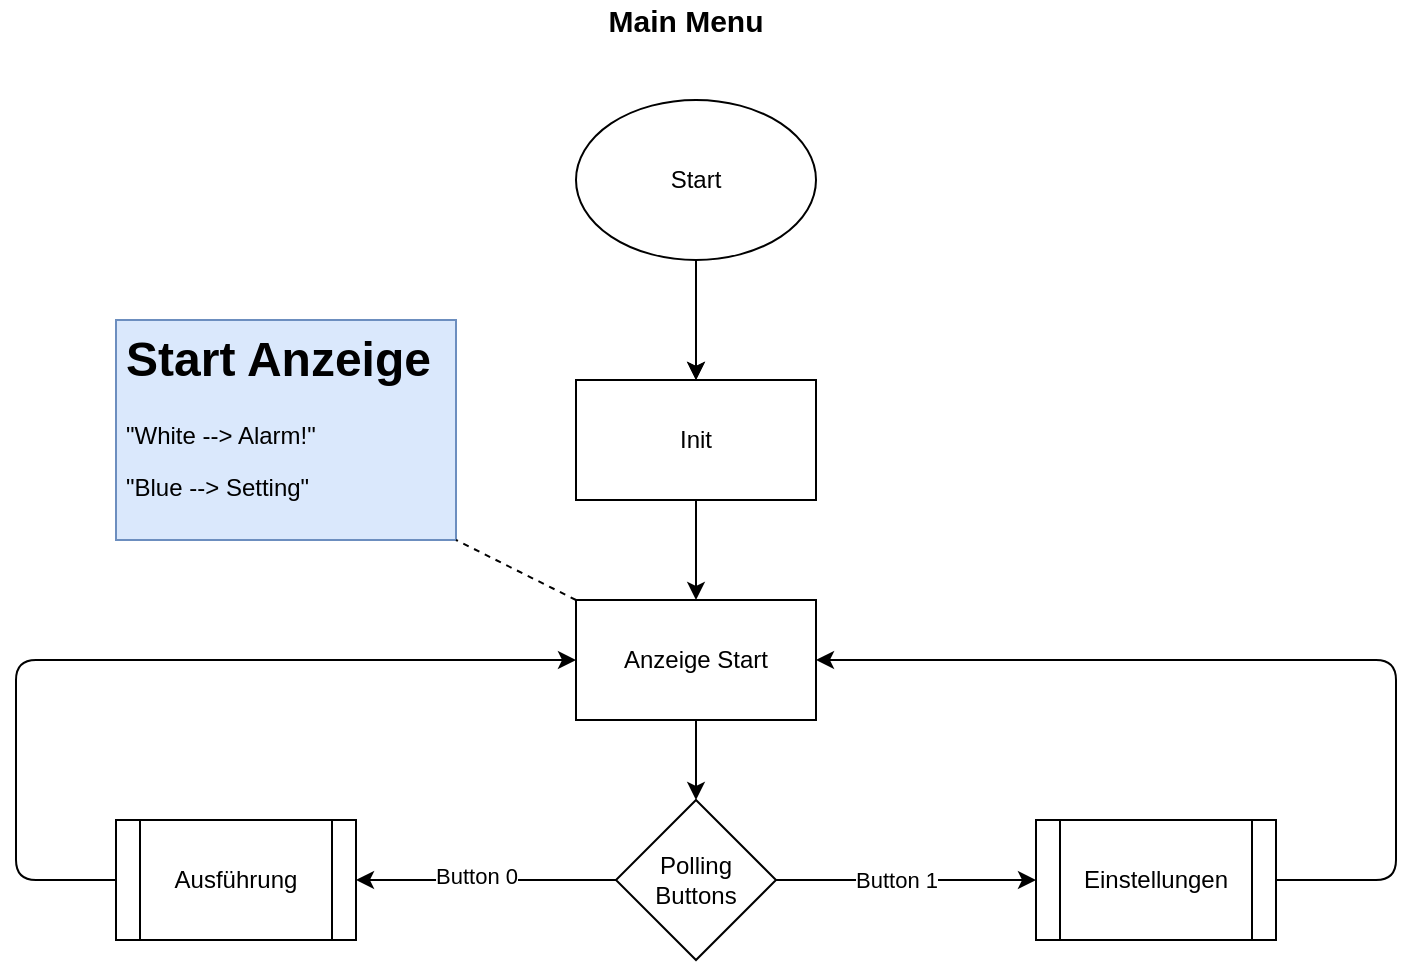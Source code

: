 <mxfile version="14.1.7" type="github" pages="3">
  <diagram id="rOT_2_1dodzJST7O1cHZ" name="Main Menu">
    <mxGraphModel dx="1550" dy="547" grid="1" gridSize="10" guides="1" tooltips="1" connect="1" arrows="1" fold="1" page="1" pageScale="1" pageWidth="827" pageHeight="1169" math="0" shadow="0">
      <root>
        <mxCell id="ULeVMZqXTmx9Lc_fdObT-0" />
        <mxCell id="ULeVMZqXTmx9Lc_fdObT-1" parent="ULeVMZqXTmx9Lc_fdObT-0" />
        <mxCell id="ULeVMZqXTmx9Lc_fdObT-3" value="&lt;b&gt;&lt;font style=&quot;font-size: 15px&quot;&gt;Main Menu&lt;/font&gt;&lt;/b&gt;" style="text;html=1;strokeColor=none;fillColor=none;align=center;verticalAlign=middle;whiteSpace=wrap;rounded=0;" parent="ULeVMZqXTmx9Lc_fdObT-1" vertex="1">
          <mxGeometry x="350" y="20" width="90" height="20" as="geometry" />
        </mxCell>
        <mxCell id="ULeVMZqXTmx9Lc_fdObT-4" value="Start" style="ellipse;whiteSpace=wrap;html=1;" parent="ULeVMZqXTmx9Lc_fdObT-1" vertex="1">
          <mxGeometry x="340" y="70" width="120" height="80" as="geometry" />
        </mxCell>
        <mxCell id="tujo50ms9TBHZp3e6txH-1" value="&lt;div&gt;Polling &lt;br&gt;&lt;/div&gt;&lt;div&gt;Buttons&lt;/div&gt;" style="rhombus;whiteSpace=wrap;html=1;strokeWidth=1;" parent="ULeVMZqXTmx9Lc_fdObT-1" vertex="1">
          <mxGeometry x="360" y="420" width="80" height="80" as="geometry" />
        </mxCell>
        <mxCell id="tujo50ms9TBHZp3e6txH-2" value="Anzeige Start" style="rounded=0;whiteSpace=wrap;html=1;strokeWidth=1;" parent="ULeVMZqXTmx9Lc_fdObT-1" vertex="1">
          <mxGeometry x="340" y="320" width="120" height="60" as="geometry" />
        </mxCell>
        <mxCell id="tujo50ms9TBHZp3e6txH-3" value="Ausführung" style="shape=process;whiteSpace=wrap;html=1;backgroundOutline=1;strokeWidth=1;" parent="ULeVMZqXTmx9Lc_fdObT-1" vertex="1">
          <mxGeometry x="110" y="430" width="120" height="60" as="geometry" />
        </mxCell>
        <mxCell id="tujo50ms9TBHZp3e6txH-4" value="Einstellungen" style="shape=process;whiteSpace=wrap;html=1;backgroundOutline=1;strokeWidth=1;" parent="ULeVMZqXTmx9Lc_fdObT-1" vertex="1">
          <mxGeometry x="570" y="430" width="120" height="60" as="geometry" />
        </mxCell>
        <mxCell id="tujo50ms9TBHZp3e6txH-5" value="" style="endArrow=classic;html=1;entryX=1;entryY=0.5;entryDx=0;entryDy=0;exitX=0;exitY=0.5;exitDx=0;exitDy=0;" parent="ULeVMZqXTmx9Lc_fdObT-1" source="tujo50ms9TBHZp3e6txH-1" target="tujo50ms9TBHZp3e6txH-3" edge="1">
          <mxGeometry width="50" height="50" relative="1" as="geometry">
            <mxPoint x="290" y="540" as="sourcePoint" />
            <mxPoint x="340" y="490" as="targetPoint" />
          </mxGeometry>
        </mxCell>
        <mxCell id="tujo50ms9TBHZp3e6txH-9" value="Button 0" style="edgeLabel;html=1;align=center;verticalAlign=middle;resizable=0;points=[];" parent="tujo50ms9TBHZp3e6txH-5" vertex="1" connectable="0">
          <mxGeometry x="0.246" y="-2" relative="1" as="geometry">
            <mxPoint x="11" as="offset" />
          </mxGeometry>
        </mxCell>
        <mxCell id="tujo50ms9TBHZp3e6txH-6" value="Button 1" style="endArrow=classic;html=1;entryX=0;entryY=0.5;entryDx=0;entryDy=0;" parent="ULeVMZqXTmx9Lc_fdObT-1" source="tujo50ms9TBHZp3e6txH-1" target="tujo50ms9TBHZp3e6txH-4" edge="1">
          <mxGeometry x="-0.077" width="50" height="50" relative="1" as="geometry">
            <mxPoint x="440" y="510" as="sourcePoint" />
            <mxPoint x="510.711" y="460" as="targetPoint" />
            <mxPoint as="offset" />
          </mxGeometry>
        </mxCell>
        <mxCell id="tujo50ms9TBHZp3e6txH-7" value="" style="endArrow=classic;html=1;entryX=0.5;entryY=0;entryDx=0;entryDy=0;exitX=0.5;exitY=1;exitDx=0;exitDy=0;" parent="ULeVMZqXTmx9Lc_fdObT-1" source="tujo50ms9TBHZp3e6txH-2" target="tujo50ms9TBHZp3e6txH-1" edge="1">
          <mxGeometry width="50" height="50" relative="1" as="geometry">
            <mxPoint x="310" y="460" as="sourcePoint" />
            <mxPoint x="360" y="410" as="targetPoint" />
          </mxGeometry>
        </mxCell>
        <mxCell id="PGZxKdtXXsf-hoG0dPuT-0" value="Init" style="rounded=0;whiteSpace=wrap;html=1;strokeWidth=1;" parent="ULeVMZqXTmx9Lc_fdObT-1" vertex="1">
          <mxGeometry x="340" y="210" width="120" height="60" as="geometry" />
        </mxCell>
        <mxCell id="PGZxKdtXXsf-hoG0dPuT-1" value="" style="endArrow=classic;html=1;entryX=0.5;entryY=0;entryDx=0;entryDy=0;exitX=0.5;exitY=1;exitDx=0;exitDy=0;" parent="ULeVMZqXTmx9Lc_fdObT-1" source="ULeVMZqXTmx9Lc_fdObT-4" target="PGZxKdtXXsf-hoG0dPuT-0" edge="1">
          <mxGeometry width="50" height="50" relative="1" as="geometry">
            <mxPoint x="290" y="210" as="sourcePoint" />
            <mxPoint x="340" y="160" as="targetPoint" />
          </mxGeometry>
        </mxCell>
        <mxCell id="PGZxKdtXXsf-hoG0dPuT-2" value="" style="endArrow=classic;html=1;entryX=0.5;entryY=0;entryDx=0;entryDy=0;exitX=0.5;exitY=1;exitDx=0;exitDy=0;" parent="ULeVMZqXTmx9Lc_fdObT-1" edge="1">
          <mxGeometry width="50" height="50" relative="1" as="geometry">
            <mxPoint x="400" y="150" as="sourcePoint" />
            <mxPoint x="400" y="210" as="targetPoint" />
          </mxGeometry>
        </mxCell>
        <mxCell id="PGZxKdtXXsf-hoG0dPuT-3" value="" style="endArrow=classic;html=1;exitX=0.5;exitY=1;exitDx=0;exitDy=0;entryX=0.5;entryY=0;entryDx=0;entryDy=0;" parent="ULeVMZqXTmx9Lc_fdObT-1" source="PGZxKdtXXsf-hoG0dPuT-0" target="tujo50ms9TBHZp3e6txH-2" edge="1">
          <mxGeometry width="50" height="50" relative="1" as="geometry">
            <mxPoint x="390" y="290" as="sourcePoint" />
            <mxPoint x="440" y="240" as="targetPoint" />
          </mxGeometry>
        </mxCell>
        <mxCell id="PGZxKdtXXsf-hoG0dPuT-4" value="" style="endArrow=classic;html=1;exitX=0;exitY=0.5;exitDx=0;exitDy=0;entryX=0;entryY=0.5;entryDx=0;entryDy=0;" parent="ULeVMZqXTmx9Lc_fdObT-1" source="tujo50ms9TBHZp3e6txH-3" target="tujo50ms9TBHZp3e6txH-2" edge="1">
          <mxGeometry width="50" height="50" relative="1" as="geometry">
            <mxPoint x="90" y="500" as="sourcePoint" />
            <mxPoint x="140" y="450" as="targetPoint" />
            <Array as="points">
              <mxPoint x="60" y="460" />
              <mxPoint x="60" y="350" />
            </Array>
          </mxGeometry>
        </mxCell>
        <mxCell id="PGZxKdtXXsf-hoG0dPuT-5" value="" style="endArrow=classic;html=1;exitX=1;exitY=0.5;exitDx=0;exitDy=0;entryX=1;entryY=0.5;entryDx=0;entryDy=0;" parent="ULeVMZqXTmx9Lc_fdObT-1" source="tujo50ms9TBHZp3e6txH-4" target="tujo50ms9TBHZp3e6txH-2" edge="1">
          <mxGeometry width="50" height="50" relative="1" as="geometry">
            <mxPoint x="720" y="500" as="sourcePoint" />
            <mxPoint x="770" y="460" as="targetPoint" />
            <Array as="points">
              <mxPoint x="750" y="460" />
              <mxPoint x="750" y="350" />
            </Array>
          </mxGeometry>
        </mxCell>
        <mxCell id="0RazrIO-d-1Lry_KunXZ-0" value="&lt;h1&gt;Start Anzeige&lt;br&gt;&lt;/h1&gt;&lt;p&gt;&quot;White --&amp;gt; Alarm!&quot;&lt;/p&gt;&lt;p&gt;&quot;Blue --&amp;gt; Setting&quot;&lt;br&gt;&lt;/p&gt;" style="text;html=1;strokeColor=#6c8ebf;fillColor=#dae8fc;spacing=5;spacingTop=-20;whiteSpace=wrap;overflow=hidden;rounded=0;" parent="ULeVMZqXTmx9Lc_fdObT-1" vertex="1">
          <mxGeometry x="110" y="180" width="170" height="110" as="geometry" />
        </mxCell>
        <mxCell id="sUHg1-Pz298uzqGLeuyY-0" value="" style="endArrow=none;dashed=1;html=1;entryX=1;entryY=1;entryDx=0;entryDy=0;exitX=0;exitY=0;exitDx=0;exitDy=0;" edge="1" parent="ULeVMZqXTmx9Lc_fdObT-1" source="tujo50ms9TBHZp3e6txH-2" target="0RazrIO-d-1Lry_KunXZ-0">
          <mxGeometry width="50" height="50" relative="1" as="geometry">
            <mxPoint x="390" y="310" as="sourcePoint" />
            <mxPoint x="440" y="260" as="targetPoint" />
          </mxGeometry>
        </mxCell>
      </root>
    </mxGraphModel>
  </diagram>
  <diagram id="Cs_5MTzE2tVfoofBbC0X" name="Einstellungen">
    <mxGraphModel dx="1550" dy="547" grid="1" gridSize="10" guides="1" tooltips="1" connect="1" arrows="1" fold="1" page="1" pageScale="1" pageWidth="827" pageHeight="1169" math="0" shadow="0">
      <root>
        <mxCell id="uun37S1YXeA-4gwnj6Af-0" />
        <mxCell id="uun37S1YXeA-4gwnj6Af-1" parent="uun37S1YXeA-4gwnj6Af-0" />
        <mxCell id="uun37S1YXeA-4gwnj6Af-2" value="&lt;b&gt;&lt;font style=&quot;font-size: 15px&quot;&gt;Einstellungen&lt;/font&gt;&lt;/b&gt;" style="text;html=1;strokeColor=none;fillColor=none;align=center;verticalAlign=middle;whiteSpace=wrap;rounded=0;strokeWidth=4;" parent="uun37S1YXeA-4gwnj6Af-1" vertex="1">
          <mxGeometry x="380" y="30" width="40" height="20" as="geometry" />
        </mxCell>
        <mxCell id="uun37S1YXeA-4gwnj6Af-3" value="Start" style="ellipse;whiteSpace=wrap;html=1;" parent="uun37S1YXeA-4gwnj6Af-1" vertex="1">
          <mxGeometry x="340" y="90" width="120" height="80" as="geometry" />
        </mxCell>
        <mxCell id="-KnNzTkH-OqxsifT787O-6" value="&lt;div&gt;Anzeige 0 (Schwierigkeit)&lt;br&gt;&lt;/div&gt;&lt;div&gt;Auswahl 0&lt;br&gt;&lt;/div&gt;" style="rounded=0;whiteSpace=wrap;html=1;" parent="uun37S1YXeA-4gwnj6Af-1" vertex="1">
          <mxGeometry x="340" y="220" width="120" height="60" as="geometry" />
        </mxCell>
        <mxCell id="Jq_nAqYJOBR7DEDlHNhW-6" value="Joystick runter" style="edgeStyle=orthogonalEdgeStyle;rounded=0;orthogonalLoop=1;jettySize=auto;html=1;exitX=0.5;exitY=1;exitDx=0;exitDy=0;entryX=0.5;entryY=0;entryDx=0;entryDy=0;" edge="1" parent="uun37S1YXeA-4gwnj6Af-1" source="-KnNzTkH-OqxsifT787O-7" target="-KnNzTkH-OqxsifT787O-8">
          <mxGeometry relative="1" as="geometry" />
        </mxCell>
        <mxCell id="-KnNzTkH-OqxsifT787O-7" value="" style="rhombus;whiteSpace=wrap;html=1;" parent="uun37S1YXeA-4gwnj6Af-1" vertex="1">
          <mxGeometry x="360" y="320" width="80" height="80" as="geometry" />
        </mxCell>
        <mxCell id="-KnNzTkH-OqxsifT787O-8" value="Anzeige 1 (Programmauswahl)&lt;br&gt;&lt;div&gt;Auswahl 0&lt;br&gt;&lt;/div&gt;" style="rounded=0;whiteSpace=wrap;html=1;" parent="uun37S1YXeA-4gwnj6Af-1" vertex="1">
          <mxGeometry x="340" y="450" width="120" height="60" as="geometry" />
        </mxCell>
        <mxCell id="-KnNzTkH-OqxsifT787O-12" value="" style="endArrow=classic;html=1;exitX=0.5;exitY=1;exitDx=0;exitDy=0;entryX=0.5;entryY=0;entryDx=0;entryDy=0;" parent="uun37S1YXeA-4gwnj6Af-1" source="uun37S1YXeA-4gwnj6Af-3" target="-KnNzTkH-OqxsifT787O-6" edge="1">
          <mxGeometry width="50" height="50" relative="1" as="geometry">
            <mxPoint x="390" y="260" as="sourcePoint" />
            <mxPoint x="440" y="210" as="targetPoint" />
          </mxGeometry>
        </mxCell>
        <mxCell id="-KnNzTkH-OqxsifT787O-13" value="" style="endArrow=classic;html=1;exitX=0.5;exitY=1;exitDx=0;exitDy=0;entryX=0.5;entryY=0;entryDx=0;entryDy=0;" parent="uun37S1YXeA-4gwnj6Af-1" source="-KnNzTkH-OqxsifT787O-6" target="-KnNzTkH-OqxsifT787O-7" edge="1">
          <mxGeometry width="50" height="50" relative="1" as="geometry">
            <mxPoint x="390" y="310" as="sourcePoint" />
            <mxPoint x="440" y="260" as="targetPoint" />
          </mxGeometry>
        </mxCell>
        <mxCell id="eCDb-_Pp2WoMYoIWz7sK-6" value="Joystick rechts" style="endArrow=classic;html=1;" parent="uun37S1YXeA-4gwnj6Af-1" source="-KnNzTkH-OqxsifT787O-7" edge="1">
          <mxGeometry width="50" height="50" relative="1" as="geometry">
            <mxPoint x="480" y="410" as="sourcePoint" />
            <mxPoint x="560" y="360" as="targetPoint" />
          </mxGeometry>
        </mxCell>
        <mxCell id="eCDb-_Pp2WoMYoIWz7sK-7" value="&lt;div&gt;Anzeige 0&lt;/div&gt;&lt;div&gt;Auswahl 1&lt;br&gt;&lt;/div&gt;" style="rounded=0;whiteSpace=wrap;html=1;" parent="uun37S1YXeA-4gwnj6Af-1" vertex="1">
          <mxGeometry x="560" y="330" width="120" height="60" as="geometry" />
        </mxCell>
        <mxCell id="eCDb-_Pp2WoMYoIWz7sK-8" value="&lt;div&gt;Anzeige 0&lt;/div&gt;&lt;div&gt;Auswahl -1&lt;br&gt;&lt;/div&gt;" style="rounded=0;whiteSpace=wrap;html=1;" parent="uun37S1YXeA-4gwnj6Af-1" vertex="1">
          <mxGeometry x="130" y="330" width="120" height="60" as="geometry" />
        </mxCell>
        <mxCell id="eCDb-_Pp2WoMYoIWz7sK-9" value="" style="endArrow=classic;html=1;exitX=0;exitY=0.5;exitDx=0;exitDy=0;entryX=1;entryY=0.5;entryDx=0;entryDy=0;" parent="uun37S1YXeA-4gwnj6Af-1" source="-KnNzTkH-OqxsifT787O-7" target="eCDb-_Pp2WoMYoIWz7sK-8" edge="1">
          <mxGeometry width="50" height="50" relative="1" as="geometry">
            <mxPoint x="290" y="420" as="sourcePoint" />
            <mxPoint x="340" y="370" as="targetPoint" />
          </mxGeometry>
        </mxCell>
        <mxCell id="eCDb-_Pp2WoMYoIWz7sK-11" value="Joystick links" style="edgeLabel;html=1;align=center;verticalAlign=middle;resizable=0;points=[];" parent="eCDb-_Pp2WoMYoIWz7sK-9" vertex="1" connectable="0">
          <mxGeometry x="-0.255" y="3" relative="1" as="geometry">
            <mxPoint x="-9" y="-3" as="offset" />
          </mxGeometry>
        </mxCell>
        <mxCell id="eCDb-_Pp2WoMYoIWz7sK-12" value="" style="rhombus;whiteSpace=wrap;html=1;" parent="uun37S1YXeA-4gwnj6Af-1" vertex="1">
          <mxGeometry x="360" y="560" width="80" height="80" as="geometry" />
        </mxCell>
        <mxCell id="eCDb-_Pp2WoMYoIWz7sK-13" value="Joystick rechts" style="endArrow=classic;html=1;" parent="uun37S1YXeA-4gwnj6Af-1" source="eCDb-_Pp2WoMYoIWz7sK-12" edge="1">
          <mxGeometry width="50" height="50" relative="1" as="geometry">
            <mxPoint x="480" y="650" as="sourcePoint" />
            <mxPoint x="560" y="600" as="targetPoint" />
          </mxGeometry>
        </mxCell>
        <mxCell id="eCDb-_Pp2WoMYoIWz7sK-14" value="&lt;div&gt;Anzeige 1&lt;br&gt;&lt;/div&gt;&lt;div&gt;Auswahl 1&lt;br&gt;&lt;/div&gt;" style="rounded=0;whiteSpace=wrap;html=1;" parent="uun37S1YXeA-4gwnj6Af-1" vertex="1">
          <mxGeometry x="560" y="570" width="120" height="60" as="geometry" />
        </mxCell>
        <mxCell id="eCDb-_Pp2WoMYoIWz7sK-15" value="&lt;div&gt;Anzeige 1&lt;br&gt;&lt;/div&gt;&lt;div&gt;Auswahl -1&lt;br&gt;&lt;/div&gt;" style="rounded=0;whiteSpace=wrap;html=1;" parent="uun37S1YXeA-4gwnj6Af-1" vertex="1">
          <mxGeometry x="130" y="570" width="120" height="60" as="geometry" />
        </mxCell>
        <mxCell id="eCDb-_Pp2WoMYoIWz7sK-16" value="" style="endArrow=classic;html=1;exitX=0;exitY=0.5;exitDx=0;exitDy=0;entryX=1;entryY=0.5;entryDx=0;entryDy=0;" parent="uun37S1YXeA-4gwnj6Af-1" source="eCDb-_Pp2WoMYoIWz7sK-12" target="eCDb-_Pp2WoMYoIWz7sK-15" edge="1">
          <mxGeometry width="50" height="50" relative="1" as="geometry">
            <mxPoint x="290" y="660" as="sourcePoint" />
            <mxPoint x="340" y="610" as="targetPoint" />
          </mxGeometry>
        </mxCell>
        <mxCell id="eCDb-_Pp2WoMYoIWz7sK-17" value="Joystick links" style="edgeLabel;html=1;align=center;verticalAlign=middle;resizable=0;points=[];" parent="eCDb-_Pp2WoMYoIWz7sK-16" vertex="1" connectable="0">
          <mxGeometry x="-0.255" y="3" relative="1" as="geometry">
            <mxPoint x="-9" y="-3" as="offset" />
          </mxGeometry>
        </mxCell>
        <mxCell id="eCDb-_Pp2WoMYoIWz7sK-18" value="" style="endArrow=classic;html=1;entryX=0.5;entryY=0;entryDx=0;entryDy=0;exitX=0.5;exitY=1;exitDx=0;exitDy=0;" parent="uun37S1YXeA-4gwnj6Af-1" source="-KnNzTkH-OqxsifT787O-8" target="eCDb-_Pp2WoMYoIWz7sK-12" edge="1">
          <mxGeometry width="50" height="50" relative="1" as="geometry">
            <mxPoint x="390" y="480" as="sourcePoint" />
            <mxPoint x="440" y="430" as="targetPoint" />
          </mxGeometry>
        </mxCell>
        <mxCell id="eCDb-_Pp2WoMYoIWz7sK-21" value="Anzeige 2 (Funktionstest Touch)&lt;br&gt;&lt;div&gt;Auswahl 0&lt;br&gt;&lt;/div&gt;" style="rounded=0;whiteSpace=wrap;html=1;" parent="uun37S1YXeA-4gwnj6Af-1" vertex="1">
          <mxGeometry x="340" y="690" width="120" height="60" as="geometry" />
        </mxCell>
        <mxCell id="eCDb-_Pp2WoMYoIWz7sK-22" value="" style="rhombus;whiteSpace=wrap;html=1;" parent="uun37S1YXeA-4gwnj6Af-1" vertex="1">
          <mxGeometry x="360" y="800" width="80" height="80" as="geometry" />
        </mxCell>
        <mxCell id="eCDb-_Pp2WoMYoIWz7sK-28" value="" style="endArrow=classic;html=1;entryX=0.5;entryY=0;entryDx=0;entryDy=0;exitX=0.5;exitY=1;exitDx=0;exitDy=0;" parent="uun37S1YXeA-4gwnj6Af-1" source="eCDb-_Pp2WoMYoIWz7sK-21" target="eCDb-_Pp2WoMYoIWz7sK-22" edge="1">
          <mxGeometry width="50" height="50" relative="1" as="geometry">
            <mxPoint x="390" y="720" as="sourcePoint" />
            <mxPoint x="440" y="670" as="targetPoint" />
          </mxGeometry>
        </mxCell>
        <mxCell id="eCDb-_Pp2WoMYoIWz7sK-31" value="Joystick runter" style="endArrow=classic;html=1;entryX=0.5;entryY=0;entryDx=0;entryDy=0;exitX=0.5;exitY=1;exitDx=0;exitDy=0;" parent="uun37S1YXeA-4gwnj6Af-1" source="eCDb-_Pp2WoMYoIWz7sK-12" target="eCDb-_Pp2WoMYoIWz7sK-21" edge="1">
          <mxGeometry width="50" height="50" relative="1" as="geometry">
            <mxPoint x="390" y="600" as="sourcePoint" />
            <mxPoint x="440" y="550" as="targetPoint" />
          </mxGeometry>
        </mxCell>
        <mxCell id="eCDb-_Pp2WoMYoIWz7sK-33" value="Joystick runter" style="endArrow=classic;html=1;exitX=0.5;exitY=1;exitDx=0;exitDy=0;entryX=0;entryY=0.5;entryDx=0;entryDy=0;" parent="uun37S1YXeA-4gwnj6Af-1" source="eCDb-_Pp2WoMYoIWz7sK-22" target="-KnNzTkH-OqxsifT787O-6" edge="1">
          <mxGeometry x="-0.956" width="50" height="50" relative="1" as="geometry">
            <mxPoint x="390" y="770" as="sourcePoint" />
            <mxPoint x="440" y="720" as="targetPoint" />
            <Array as="points">
              <mxPoint x="400" y="940" />
              <mxPoint x="70" y="940" />
              <mxPoint x="70" y="250" />
            </Array>
            <mxPoint as="offset" />
          </mxGeometry>
        </mxCell>
        <mxCell id="Jq_nAqYJOBR7DEDlHNhW-0" value="&lt;h1&gt;Einstellung Anzeige&lt;br&gt;&lt;/h1&gt;&lt;p&gt;Schwierigkeit&lt;br&gt;&lt;/p&gt;&lt;p&gt;leicht [mittel] [schwer]&lt;br&gt;&lt;/p&gt;" style="text;html=1;strokeColor=#6c8ebf;fillColor=#dae8fc;spacing=5;spacingTop=-20;whiteSpace=wrap;overflow=hidden;rounded=0;" vertex="1" parent="uun37S1YXeA-4gwnj6Af-1">
          <mxGeometry x="490" y="180" width="240" height="110" as="geometry" />
        </mxCell>
        <mxCell id="Jq_nAqYJOBR7DEDlHNhW-1" value="&lt;h1&gt;Einstellung Anzeige&lt;br&gt;&lt;/h1&gt;&lt;p&gt;Geräteauswahl&lt;br&gt;&lt;/p&gt;&lt;p&gt;Joystick [Touch]&lt;br&gt;&lt;/p&gt;" style="text;html=1;strokeColor=#6c8ebf;fillColor=#dae8fc;spacing=5;spacingTop=-20;whiteSpace=wrap;overflow=hidden;rounded=0;" vertex="1" parent="uun37S1YXeA-4gwnj6Af-1">
          <mxGeometry x="490" y="425" width="240" height="110" as="geometry" />
        </mxCell>
        <mxCell id="Jq_nAqYJOBR7DEDlHNhW-2" value="&lt;h1&gt;Einstellung Anzeige&lt;br&gt;&lt;/h1&gt;Test Touch&lt;br&gt;&lt;p&gt;1+2+3 4 5+6 7 8 (Anzeige + wenn aktiv)&lt;br&gt;&lt;/p&gt;" style="text;html=1;strokeColor=#6c8ebf;fillColor=#dae8fc;spacing=5;spacingTop=-20;whiteSpace=wrap;overflow=hidden;rounded=0;" vertex="1" parent="uun37S1YXeA-4gwnj6Af-1">
          <mxGeometry x="490" y="665" width="240" height="110" as="geometry" />
        </mxCell>
      </root>
    </mxGraphModel>
  </diagram>
  <diagram id="aKbDtMCXZxBv86g-48Vn" name="Programm">
    <mxGraphModel dx="1292" dy="456" grid="1" gridSize="10" guides="1" tooltips="1" connect="1" arrows="1" fold="1" page="1" pageScale="1" pageWidth="827" pageHeight="1169" math="0" shadow="0">
      <root>
        <mxCell id="KEhaxL_38UV0xd30VIly-0" />
        <mxCell id="KEhaxL_38UV0xd30VIly-1" parent="KEhaxL_38UV0xd30VIly-0" />
        <mxCell id="KEhaxL_38UV0xd30VIly-2" value="&lt;b&gt;&lt;font style=&quot;font-size: 15px&quot;&gt;Programm ausführung&lt;/font&gt;&lt;/b&gt;" style="text;html=1;strokeColor=none;fillColor=none;align=center;verticalAlign=middle;whiteSpace=wrap;rounded=0;" parent="KEhaxL_38UV0xd30VIly-1" vertex="1">
          <mxGeometry x="380" y="20" width="30" height="20" as="geometry" />
        </mxCell>
        <mxCell id="KEhaxL_38UV0xd30VIly-3" value="Start" style="ellipse;whiteSpace=wrap;html=1;" parent="KEhaxL_38UV0xd30VIly-1" vertex="1">
          <mxGeometry x="340" y="97" width="120" height="33" as="geometry" />
        </mxCell>
        <mxCell id="KEhaxL_38UV0xd30VIly-4" value="&lt;div&gt;Programm&lt;br&gt;&lt;/div&gt;&lt;div&gt;Register&lt;/div&gt;&lt;div&gt;auslesen&lt;br&gt;&lt;/div&gt;" style="rhombus;whiteSpace=wrap;html=1;" parent="KEhaxL_38UV0xd30VIly-1" vertex="1">
          <mxGeometry x="350" y="240" width="100" height="90" as="geometry" />
        </mxCell>
        <mxCell id="KEhaxL_38UV0xd30VIly-13" value="" style="endArrow=classic;html=1;exitX=0;exitY=0.5;exitDx=0;exitDy=0;entryX=0.5;entryY=0;entryDx=0;entryDy=0;" parent="KEhaxL_38UV0xd30VIly-1" source="KEhaxL_38UV0xd30VIly-4" target="Yn-YihVYFXI5Fzrcps3J-26" edge="1">
          <mxGeometry width="50" height="50" relative="1" as="geometry">
            <mxPoint x="190" y="330" as="sourcePoint" />
            <mxPoint x="210" y="360" as="targetPoint" />
            <Array as="points">
              <mxPoint x="210" y="285" />
            </Array>
          </mxGeometry>
        </mxCell>
        <mxCell id="1xmdQ6xcQdddkb47xRja-1" value="0" style="edgeLabel;html=1;align=center;verticalAlign=middle;resizable=0;points=[];" vertex="1" connectable="0" parent="KEhaxL_38UV0xd30VIly-13">
          <mxGeometry x="-0.674" y="2" relative="1" as="geometry">
            <mxPoint y="-2" as="offset" />
          </mxGeometry>
        </mxCell>
        <mxCell id="KEhaxL_38UV0xd30VIly-15" value="" style="endArrow=classic;html=1;exitX=1;exitY=0.5;exitDx=0;exitDy=0;" parent="KEhaxL_38UV0xd30VIly-1" source="KEhaxL_38UV0xd30VIly-4" edge="1" target="Yn-YihVYFXI5Fzrcps3J-29">
          <mxGeometry width="50" height="50" relative="1" as="geometry">
            <mxPoint x="530" y="340" as="sourcePoint" />
            <mxPoint x="610" y="360" as="targetPoint" />
            <Array as="points">
              <mxPoint x="610" y="285" />
            </Array>
          </mxGeometry>
        </mxCell>
        <mxCell id="1xmdQ6xcQdddkb47xRja-0" value="1" style="edgeLabel;html=1;align=center;verticalAlign=middle;resizable=0;points=[];" vertex="1" connectable="0" parent="KEhaxL_38UV0xd30VIly-15">
          <mxGeometry x="-0.668" y="3" relative="1" as="geometry">
            <mxPoint x="-9" y="3" as="offset" />
          </mxGeometry>
        </mxCell>
        <mxCell id="w4U5owQXirnziFyodLbK-1" value="LED blinken" style="rounded=0;whiteSpace=wrap;html=1;strokeWidth=1;" parent="KEhaxL_38UV0xd30VIly-1" vertex="1">
          <mxGeometry x="340" y="160" width="120" height="60" as="geometry" />
        </mxCell>
        <mxCell id="w4U5owQXirnziFyodLbK-2" value="" style="endArrow=classic;html=1;exitX=0.5;exitY=1;exitDx=0;exitDy=0;entryX=0.5;entryY=0;entryDx=0;entryDy=0;" parent="KEhaxL_38UV0xd30VIly-1" source="KEhaxL_38UV0xd30VIly-3" target="w4U5owQXirnziFyodLbK-1" edge="1">
          <mxGeometry width="50" height="50" relative="1" as="geometry">
            <mxPoint x="170" y="230" as="sourcePoint" />
            <mxPoint x="220" y="180" as="targetPoint" />
          </mxGeometry>
        </mxCell>
        <mxCell id="2671MGZNxHIuFSmor3xH-0" value="" style="endArrow=classic;html=1;exitX=0.5;exitY=1;exitDx=0;exitDy=0;entryX=0.5;entryY=0;entryDx=0;entryDy=0;" parent="KEhaxL_38UV0xd30VIly-1" source="w4U5owQXirnziFyodLbK-1" target="KEhaxL_38UV0xd30VIly-4" edge="1">
          <mxGeometry width="50" height="50" relative="1" as="geometry">
            <mxPoint x="330" y="300" as="sourcePoint" />
            <mxPoint x="380" y="250" as="targetPoint" />
          </mxGeometry>
        </mxCell>
        <mxCell id="2671MGZNxHIuFSmor3xH-1" value="&lt;div&gt;Anzeige &lt;br&gt;&lt;/div&gt;&lt;div&gt;Richtungen&lt;br&gt;&lt;/div&gt;" style="rounded=0;whiteSpace=wrap;html=1;strokeWidth=1;" parent="KEhaxL_38UV0xd30VIly-1" vertex="1">
          <mxGeometry x="150" y="390" width="120" height="60" as="geometry" />
        </mxCell>
        <mxCell id="2671MGZNxHIuFSmor3xH-12" value="" style="edgeStyle=orthogonalEdgeStyle;rounded=0;orthogonalLoop=1;jettySize=auto;html=1;" parent="KEhaxL_38UV0xd30VIly-1" source="2671MGZNxHIuFSmor3xH-2" target="2671MGZNxHIuFSmor3xH-3" edge="1">
          <mxGeometry relative="1" as="geometry" />
        </mxCell>
        <mxCell id="2671MGZNxHIuFSmor3xH-2" value="&lt;div&gt;Anzeige &lt;br&gt;&lt;/div&gt;&lt;div&gt;Richtungen&lt;br&gt;&lt;/div&gt;" style="rounded=0;whiteSpace=wrap;html=1;strokeWidth=1;" parent="KEhaxL_38UV0xd30VIly-1" vertex="1">
          <mxGeometry x="150" y="390" width="120" height="60" as="geometry" />
        </mxCell>
        <mxCell id="2671MGZNxHIuFSmor3xH-3" value="Eingabe einlesen " style="rounded=0;whiteSpace=wrap;html=1;strokeWidth=1;" parent="KEhaxL_38UV0xd30VIly-1" vertex="1">
          <mxGeometry x="150" y="470" width="120" height="60" as="geometry" />
        </mxCell>
        <mxCell id="2671MGZNxHIuFSmor3xH-4" value="Neuer Char anzeigen" style="rounded=0;whiteSpace=wrap;html=1;strokeWidth=1;" parent="KEhaxL_38UV0xd30VIly-1" vertex="1">
          <mxGeometry x="150" y="670" width="120" height="60" as="geometry" />
        </mxCell>
        <mxCell id="1xmdQ6xcQdddkb47xRja-3" value="True" style="edgeStyle=orthogonalEdgeStyle;rounded=0;orthogonalLoop=1;jettySize=auto;html=1;exitX=0.5;exitY=1;exitDx=0;exitDy=0;entryX=0.5;entryY=0;entryDx=0;entryDy=0;" edge="1" parent="KEhaxL_38UV0xd30VIly-1" source="2671MGZNxHIuFSmor3xH-5" target="2671MGZNxHIuFSmor3xH-4">
          <mxGeometry relative="1" as="geometry" />
        </mxCell>
        <mxCell id="2671MGZNxHIuFSmor3xH-5" value="Eingabe richtig?" style="rhombus;whiteSpace=wrap;html=1;strokeWidth=1;" parent="KEhaxL_38UV0xd30VIly-1" vertex="1">
          <mxGeometry x="170" y="550" width="80" height="80" as="geometry" />
        </mxCell>
        <mxCell id="2671MGZNxHIuFSmor3xH-8" value="" style="endArrow=classic;html=1;exitX=1;exitY=0.5;exitDx=0;exitDy=0;entryX=1;entryY=0.5;entryDx=0;entryDy=0;" parent="KEhaxL_38UV0xd30VIly-1" source="2671MGZNxHIuFSmor3xH-5" target="Yn-YihVYFXI5Fzrcps3J-26" edge="1">
          <mxGeometry width="50" height="50" relative="1" as="geometry">
            <mxPoint x="210" y="660" as="sourcePoint" />
            <mxPoint x="280" y="370" as="targetPoint" />
            <Array as="points">
              <mxPoint x="320" y="590" />
              <mxPoint x="320" y="340" />
            </Array>
          </mxGeometry>
        </mxCell>
        <mxCell id="2671MGZNxHIuFSmor3xH-22" value="False" style="edgeLabel;html=1;align=center;verticalAlign=middle;resizable=0;points=[];" parent="2671MGZNxHIuFSmor3xH-8" vertex="1" connectable="0">
          <mxGeometry x="-0.767" y="-1" relative="1" as="geometry">
            <mxPoint x="-7" y="-1" as="offset" />
          </mxGeometry>
        </mxCell>
        <mxCell id="2671MGZNxHIuFSmor3xH-14" value="" style="endArrow=classic;html=1;exitX=0.5;exitY=1;exitDx=0;exitDy=0;entryX=0.5;entryY=0;entryDx=0;entryDy=0;" parent="KEhaxL_38UV0xd30VIly-1" source="2671MGZNxHIuFSmor3xH-3" target="2671MGZNxHIuFSmor3xH-5" edge="1">
          <mxGeometry width="50" height="50" relative="1" as="geometry">
            <mxPoint x="460" y="590" as="sourcePoint" />
            <mxPoint x="510" y="540" as="targetPoint" />
          </mxGeometry>
        </mxCell>
        <mxCell id="1xmdQ6xcQdddkb47xRja-4" value="True" style="edgeStyle=orthogonalEdgeStyle;rounded=0;orthogonalLoop=1;jettySize=auto;html=1;exitX=1;exitY=0.5;exitDx=0;exitDy=0;entryX=0;entryY=0.5;entryDx=0;entryDy=0;" edge="1" parent="KEhaxL_38UV0xd30VIly-1" source="2671MGZNxHIuFSmor3xH-15" target="2671MGZNxHIuFSmor3xH-30">
          <mxGeometry relative="1" as="geometry" />
        </mxCell>
        <mxCell id="2671MGZNxHIuFSmor3xH-15" value="Last Char?" style="rhombus;whiteSpace=wrap;html=1;strokeWidth=1;" parent="KEhaxL_38UV0xd30VIly-1" vertex="1">
          <mxGeometry x="170" y="830" width="80" height="80" as="geometry" />
        </mxCell>
        <mxCell id="2671MGZNxHIuFSmor3xH-17" value="" style="endArrow=classic;html=1;exitX=0;exitY=0.5;exitDx=0;exitDy=0;entryX=0;entryY=0.5;entryDx=0;entryDy=0;" parent="KEhaxL_38UV0xd30VIly-1" source="2671MGZNxHIuFSmor3xH-15" target="2671MGZNxHIuFSmor3xH-3" edge="1">
          <mxGeometry width="50" height="50" relative="1" as="geometry">
            <mxPoint x="110" y="740" as="sourcePoint" />
            <mxPoint x="160" y="690" as="targetPoint" />
            <Array as="points">
              <mxPoint x="100" y="870" />
              <mxPoint x="100" y="500" />
            </Array>
          </mxGeometry>
        </mxCell>
        <mxCell id="2671MGZNxHIuFSmor3xH-24" value="False" style="edgeLabel;html=1;align=center;verticalAlign=middle;resizable=0;points=[];" parent="2671MGZNxHIuFSmor3xH-17" vertex="1" connectable="0">
          <mxGeometry x="-0.942" y="2" relative="1" as="geometry">
            <mxPoint x="-16" y="-3" as="offset" />
          </mxGeometry>
        </mxCell>
        <mxCell id="2671MGZNxHIuFSmor3xH-19" value="Increment Pos" style="rounded=0;whiteSpace=wrap;html=1;strokeWidth=1;" parent="KEhaxL_38UV0xd30VIly-1" vertex="1">
          <mxGeometry x="150" y="748" width="120" height="60" as="geometry" />
        </mxCell>
        <mxCell id="2671MGZNxHIuFSmor3xH-20" value="" style="endArrow=classic;html=1;exitX=0.5;exitY=1;exitDx=0;exitDy=0;" parent="KEhaxL_38UV0xd30VIly-1" source="2671MGZNxHIuFSmor3xH-4" target="2671MGZNxHIuFSmor3xH-19" edge="1">
          <mxGeometry width="50" height="50" relative="1" as="geometry">
            <mxPoint x="330" y="796" as="sourcePoint" />
            <mxPoint x="380" y="746" as="targetPoint" />
          </mxGeometry>
        </mxCell>
        <mxCell id="2671MGZNxHIuFSmor3xH-21" value="" style="endArrow=classic;html=1;exitX=0.5;exitY=1;exitDx=0;exitDy=0;entryX=0.5;entryY=0;entryDx=0;entryDy=0;" parent="KEhaxL_38UV0xd30VIly-1" source="2671MGZNxHIuFSmor3xH-19" target="2671MGZNxHIuFSmor3xH-15" edge="1">
          <mxGeometry width="50" height="50" relative="1" as="geometry">
            <mxPoint x="320" y="866" as="sourcePoint" />
            <mxPoint x="210" y="826" as="targetPoint" />
          </mxGeometry>
        </mxCell>
        <mxCell id="2671MGZNxHIuFSmor3xH-25" value="Glückwunsch Message" style="rounded=0;whiteSpace=wrap;html=1;strokeWidth=1;" parent="KEhaxL_38UV0xd30VIly-1" vertex="1">
          <mxGeometry x="340" y="940" width="120" height="60" as="geometry" />
        </mxCell>
        <mxCell id="2671MGZNxHIuFSmor3xH-30" value="LED aus" style="rounded=0;whiteSpace=wrap;html=1;strokeWidth=1;" parent="KEhaxL_38UV0xd30VIly-1" vertex="1">
          <mxGeometry x="340" y="840" width="120" height="60" as="geometry" />
        </mxCell>
        <mxCell id="2671MGZNxHIuFSmor3xH-33" value="" style="endArrow=classic;html=1;exitX=0.5;exitY=1;exitDx=0;exitDy=0;" parent="KEhaxL_38UV0xd30VIly-1" source="2671MGZNxHIuFSmor3xH-30" target="2671MGZNxHIuFSmor3xH-25" edge="1">
          <mxGeometry width="50" height="50" relative="1" as="geometry">
            <mxPoint x="320" y="1020" as="sourcePoint" />
            <mxPoint x="370" y="970" as="targetPoint" />
          </mxGeometry>
        </mxCell>
        <mxCell id="2671MGZNxHIuFSmor3xH-34" value="" style="endArrow=classic;html=1;exitX=0.5;exitY=1;exitDx=0;exitDy=0;entryX=0.5;entryY=0;entryDx=0;entryDy=0;" parent="KEhaxL_38UV0xd30VIly-1" source="2671MGZNxHIuFSmor3xH-25" target="1xmdQ6xcQdddkb47xRja-5" edge="1">
          <mxGeometry width="50" height="50" relative="1" as="geometry">
            <mxPoint x="240" y="1120" as="sourcePoint" />
            <mxPoint x="400" y="1010" as="targetPoint" />
          </mxGeometry>
        </mxCell>
        <mxCell id="2671MGZNxHIuFSmor3xH-35" value="Main Menu" style="shape=process;whiteSpace=wrap;html=1;backgroundOutline=1;strokeWidth=1;" parent="KEhaxL_38UV0xd30VIly-1" vertex="1">
          <mxGeometry x="500" y="1040" width="120" height="60" as="geometry" />
        </mxCell>
        <mxCell id="Yn-YihVYFXI5Fzrcps3J-1" value="&lt;div&gt;Anzeige &lt;br&gt;&lt;/div&gt;&lt;div&gt;Richtungen&lt;br&gt;&lt;/div&gt;" style="rounded=0;whiteSpace=wrap;html=1;strokeWidth=1;" parent="KEhaxL_38UV0xd30VIly-1" vertex="1">
          <mxGeometry x="550" y="390" width="120" height="60" as="geometry" />
        </mxCell>
        <mxCell id="Yn-YihVYFXI5Fzrcps3J-2" value="" style="edgeStyle=orthogonalEdgeStyle;rounded=0;orthogonalLoop=1;jettySize=auto;html=1;" parent="KEhaxL_38UV0xd30VIly-1" source="Yn-YihVYFXI5Fzrcps3J-3" target="Yn-YihVYFXI5Fzrcps3J-4" edge="1">
          <mxGeometry relative="1" as="geometry" />
        </mxCell>
        <mxCell id="Yn-YihVYFXI5Fzrcps3J-3" value="&lt;div&gt;Anzeige &lt;br&gt;&lt;/div&gt;&lt;div&gt;Touchfelder&lt;br&gt;&lt;/div&gt;" style="rounded=0;whiteSpace=wrap;html=1;strokeWidth=1;" parent="KEhaxL_38UV0xd30VIly-1" vertex="1">
          <mxGeometry x="550" y="390" width="120" height="60" as="geometry" />
        </mxCell>
        <mxCell id="Yn-YihVYFXI5Fzrcps3J-4" value="Eingabe einlesen " style="rounded=0;whiteSpace=wrap;html=1;strokeWidth=1;" parent="KEhaxL_38UV0xd30VIly-1" vertex="1">
          <mxGeometry x="550" y="470" width="120" height="60" as="geometry" />
        </mxCell>
        <mxCell id="Yn-YihVYFXI5Fzrcps3J-6" value="Eingabe richtig?" style="rhombus;whiteSpace=wrap;html=1;strokeWidth=1;" parent="KEhaxL_38UV0xd30VIly-1" vertex="1">
          <mxGeometry x="570" y="550" width="80" height="80" as="geometry" />
        </mxCell>
        <mxCell id="Yn-YihVYFXI5Fzrcps3J-7" value="" style="endArrow=classic;html=1;exitX=1;exitY=0.5;exitDx=0;exitDy=0;entryX=1;entryY=0.5;entryDx=0;entryDy=0;" parent="KEhaxL_38UV0xd30VIly-1" source="Yn-YihVYFXI5Fzrcps3J-6" target="Yn-YihVYFXI5Fzrcps3J-3" edge="1">
          <mxGeometry width="50" height="50" relative="1" as="geometry">
            <mxPoint x="700" y="660" as="sourcePoint" />
            <mxPoint x="770" y="370" as="targetPoint" />
            <Array as="points">
              <mxPoint x="720" y="590" />
              <mxPoint x="720" y="420" />
            </Array>
          </mxGeometry>
        </mxCell>
        <mxCell id="Yn-YihVYFXI5Fzrcps3J-8" value="False" style="edgeLabel;html=1;align=center;verticalAlign=middle;resizable=0;points=[];" parent="Yn-YihVYFXI5Fzrcps3J-7" vertex="1" connectable="0">
          <mxGeometry x="-0.767" y="-1" relative="1" as="geometry">
            <mxPoint x="-4" y="-1" as="offset" />
          </mxGeometry>
        </mxCell>
        <mxCell id="Yn-YihVYFXI5Fzrcps3J-10" value="" style="endArrow=classic;html=1;exitX=0.5;exitY=1;exitDx=0;exitDy=0;entryX=0.5;entryY=0;entryDx=0;entryDy=0;" parent="KEhaxL_38UV0xd30VIly-1" source="Yn-YihVYFXI5Fzrcps3J-4" target="Yn-YihVYFXI5Fzrcps3J-6" edge="1">
          <mxGeometry width="50" height="50" relative="1" as="geometry">
            <mxPoint x="860" y="590" as="sourcePoint" />
            <mxPoint x="910" y="540" as="targetPoint" />
          </mxGeometry>
        </mxCell>
        <mxCell id="Yn-YihVYFXI5Fzrcps3J-17" value="True" style="endArrow=classic;html=1;exitX=0.5;exitY=1;exitDx=0;exitDy=0;entryX=1;entryY=0.5;entryDx=0;entryDy=0;" parent="KEhaxL_38UV0xd30VIly-1" target="2671MGZNxHIuFSmor3xH-30" edge="1">
          <mxGeometry x="-0.901" width="50" height="50" relative="1" as="geometry">
            <mxPoint x="610" y="629" as="sourcePoint" />
            <mxPoint x="460" y="989" as="targetPoint" />
            <Array as="points">
              <mxPoint x="610" y="870" />
            </Array>
            <mxPoint as="offset" />
          </mxGeometry>
        </mxCell>
        <mxCell id="Yn-YihVYFXI5Fzrcps3J-28" style="edgeStyle=orthogonalEdgeStyle;rounded=0;orthogonalLoop=1;jettySize=auto;html=1;exitX=0.5;exitY=1;exitDx=0;exitDy=0;entryX=0.5;entryY=0;entryDx=0;entryDy=0;" parent="KEhaxL_38UV0xd30VIly-1" source="Yn-YihVYFXI5Fzrcps3J-26" target="2671MGZNxHIuFSmor3xH-2" edge="1">
          <mxGeometry relative="1" as="geometry" />
        </mxCell>
        <mxCell id="Yn-YihVYFXI5Fzrcps3J-26" value="Code generieren" style="rounded=0;whiteSpace=wrap;html=1;strokeWidth=1;" parent="KEhaxL_38UV0xd30VIly-1" vertex="1">
          <mxGeometry x="150" y="310" width="120" height="60" as="geometry" />
        </mxCell>
        <mxCell id="Yn-YihVYFXI5Fzrcps3J-32" style="edgeStyle=orthogonalEdgeStyle;rounded=0;orthogonalLoop=1;jettySize=auto;html=1;exitX=0.5;exitY=1;exitDx=0;exitDy=0;" parent="KEhaxL_38UV0xd30VIly-1" source="Yn-YihVYFXI5Fzrcps3J-29" target="Yn-YihVYFXI5Fzrcps3J-3" edge="1">
          <mxGeometry relative="1" as="geometry" />
        </mxCell>
        <mxCell id="Yn-YihVYFXI5Fzrcps3J-29" value="Code generieren" style="rounded=0;whiteSpace=wrap;html=1;strokeWidth=1;" parent="KEhaxL_38UV0xd30VIly-1" vertex="1">
          <mxGeometry x="550" y="310" width="120" height="60" as="geometry" />
        </mxCell>
        <mxCell id="jaF1m6NY2v9xqY5_P-u5-0" value="&lt;h1&gt;Programm Anzeige&lt;/h1&gt;&lt;div&gt;(Via Polling)&lt;br&gt;&lt;/div&gt;&lt;p&gt;Code___: ++--+-+- (Zielcode)&lt;/p&gt;&lt;p&gt;Eingabe: ++------(aktuelle Eingabe)&lt;br&gt;&lt;/p&gt;&lt;p&gt;&lt;br&gt;&lt;/p&gt;" style="text;html=1;strokeColor=#6c8ebf;fillColor=#dae8fc;spacing=5;spacingTop=-20;whiteSpace=wrap;overflow=hidden;rounded=0;" vertex="1" parent="KEhaxL_38UV0xd30VIly-1">
          <mxGeometry x="560" y="125" width="240" height="130" as="geometry" />
        </mxCell>
        <mxCell id="jaF1m6NY2v9xqY5_P-u5-2" value="&lt;h1&gt;Programm Anzeige&lt;/h1&gt;&lt;p&gt;Bravo Richtig! :-P&lt;br&gt;&lt;/p&gt;Blau --&amp;gt; Exit!&lt;br&gt;&lt;p&gt;&lt;br&gt;&lt;/p&gt;" style="text;html=1;strokeColor=#6c8ebf;fillColor=#dae8fc;spacing=5;spacingTop=-20;whiteSpace=wrap;overflow=hidden;rounded=0;" vertex="1" parent="KEhaxL_38UV0xd30VIly-1">
          <mxGeometry x="490" y="910" width="240" height="110" as="geometry" />
        </mxCell>
        <mxCell id="jaF1m6NY2v9xqY5_P-u5-3" value="&lt;h1&gt;Programm Anzeige&lt;/h1&gt;&lt;div&gt;(Pfeile zu Anzeige)&lt;br&gt;&lt;/div&gt;&lt;p&gt;&amp;gt;&amp;lt;&amp;lt;vvv^^ (Zielcode 4,8,16 je nach Schwierigkeit)&lt;/p&gt;&lt;p&gt;&amp;gt;&amp;lt;&amp;lt;vvv....(aktuelle Eingabe)&lt;br&gt;&lt;/p&gt;&lt;p&gt;&lt;br&gt;&lt;/p&gt;" style="text;html=1;strokeColor=#6c8ebf;fillColor=#dae8fc;spacing=5;spacingTop=-20;whiteSpace=wrap;overflow=hidden;rounded=0;" vertex="1" parent="KEhaxL_38UV0xd30VIly-1">
          <mxGeometry x="20" y="125" width="240" height="145" as="geometry" />
        </mxCell>
        <mxCell id="1xmdQ6xcQdddkb47xRja-9" value="True" style="edgeStyle=orthogonalEdgeStyle;rounded=0;orthogonalLoop=1;jettySize=auto;html=1;exitX=1;exitY=0.5;exitDx=0;exitDy=0;entryX=0;entryY=0.5;entryDx=0;entryDy=0;" edge="1" parent="KEhaxL_38UV0xd30VIly-1" source="1xmdQ6xcQdddkb47xRja-5" target="2671MGZNxHIuFSmor3xH-35">
          <mxGeometry relative="1" as="geometry" />
        </mxCell>
        <mxCell id="1xmdQ6xcQdddkb47xRja-5" value="&lt;div&gt;Blue Button&lt;/div&gt;&lt;div&gt;press&lt;br&gt;&lt;/div&gt;" style="rhombus;whiteSpace=wrap;html=1;strokeWidth=1;" vertex="1" parent="KEhaxL_38UV0xd30VIly-1">
          <mxGeometry x="360" y="1030" width="80" height="80" as="geometry" />
        </mxCell>
        <mxCell id="1xmdQ6xcQdddkb47xRja-8" value="False" style="endArrow=classic;html=1;exitX=0;exitY=0.5;exitDx=0;exitDy=0;entryX=0;entryY=0.5;entryDx=0;entryDy=0;" edge="1" parent="KEhaxL_38UV0xd30VIly-1" source="1xmdQ6xcQdddkb47xRja-5" target="2671MGZNxHIuFSmor3xH-25">
          <mxGeometry x="-0.74" width="50" height="50" relative="1" as="geometry">
            <mxPoint x="320" y="1070" as="sourcePoint" />
            <mxPoint x="370" y="1020" as="targetPoint" />
            <Array as="points">
              <mxPoint x="300" y="1070" />
              <mxPoint x="300" y="970" />
            </Array>
            <mxPoint as="offset" />
          </mxGeometry>
        </mxCell>
      </root>
    </mxGraphModel>
  </diagram>
</mxfile>
